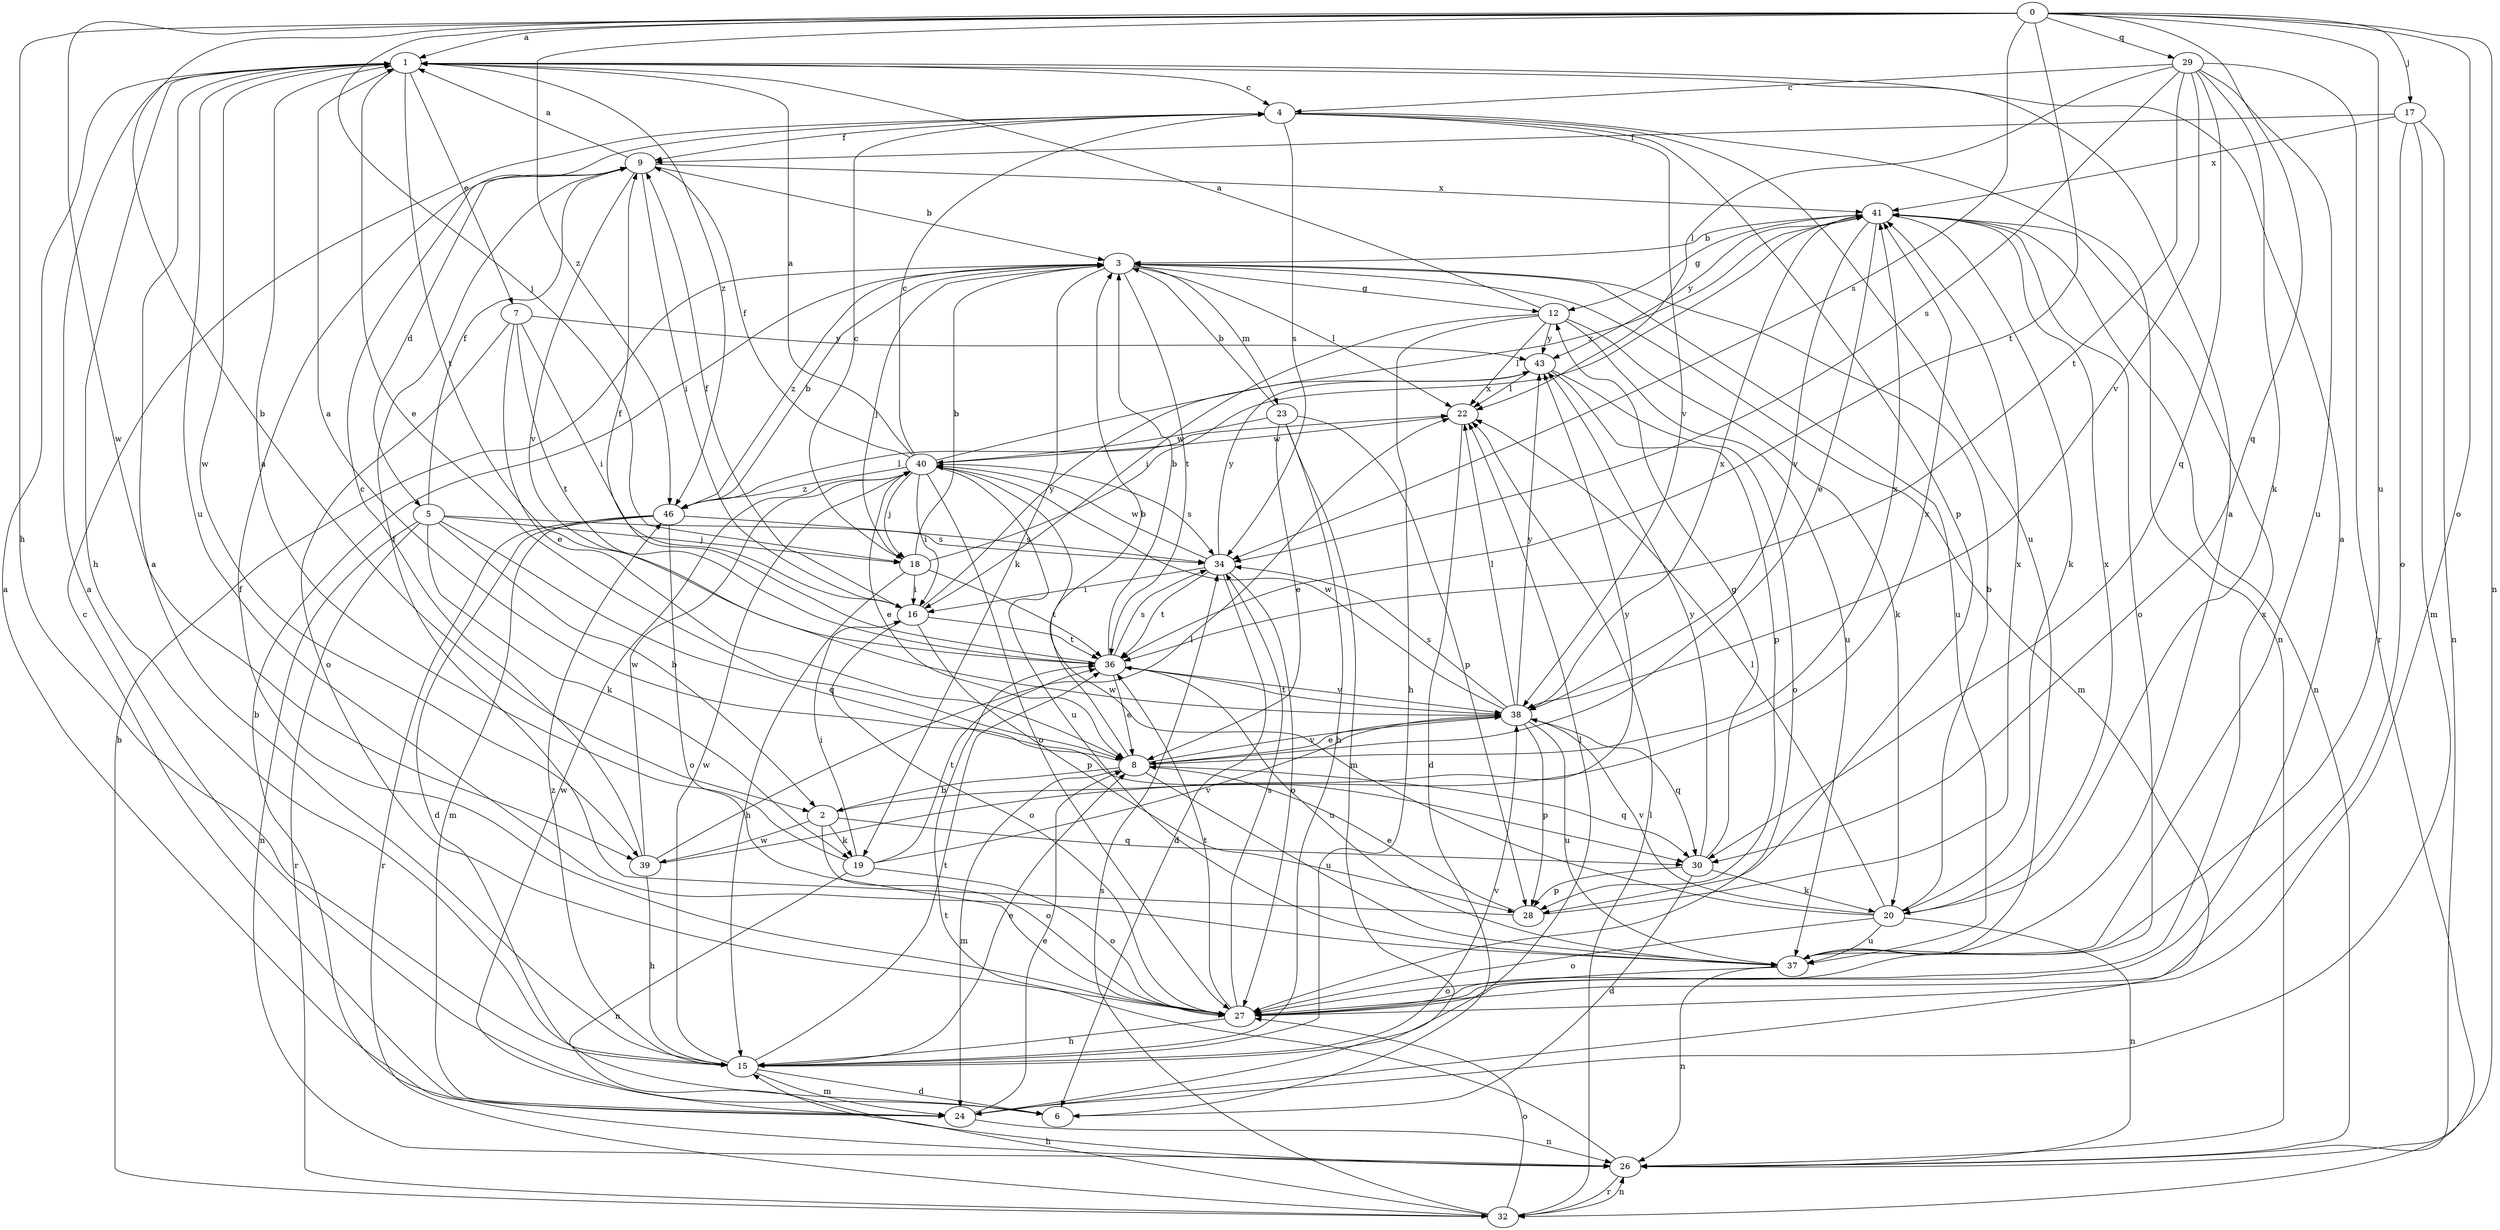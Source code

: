 strict digraph  {
0;
1;
2;
3;
4;
5;
6;
7;
8;
9;
12;
15;
16;
17;
18;
19;
20;
22;
23;
24;
26;
27;
28;
29;
30;
32;
34;
36;
37;
38;
39;
40;
41;
43;
46;
0 -> 1  [label=a];
0 -> 2  [label=b];
0 -> 15  [label=h];
0 -> 17  [label=j];
0 -> 18  [label=j];
0 -> 26  [label=n];
0 -> 27  [label=o];
0 -> 29  [label=q];
0 -> 30  [label=q];
0 -> 34  [label=s];
0 -> 36  [label=t];
0 -> 37  [label=u];
0 -> 39  [label=w];
0 -> 46  [label=z];
1 -> 4  [label=c];
1 -> 7  [label=e];
1 -> 8  [label=e];
1 -> 15  [label=h];
1 -> 36  [label=t];
1 -> 37  [label=u];
1 -> 39  [label=w];
1 -> 46  [label=z];
2 -> 19  [label=k];
2 -> 27  [label=o];
2 -> 30  [label=q];
2 -> 39  [label=w];
2 -> 41  [label=x];
3 -> 12  [label=g];
3 -> 18  [label=j];
3 -> 19  [label=k];
3 -> 22  [label=l];
3 -> 23  [label=m];
3 -> 24  [label=m];
3 -> 36  [label=t];
3 -> 37  [label=u];
3 -> 46  [label=z];
4 -> 9  [label=f];
4 -> 26  [label=n];
4 -> 28  [label=p];
4 -> 34  [label=s];
4 -> 37  [label=u];
4 -> 38  [label=v];
5 -> 2  [label=b];
5 -> 9  [label=f];
5 -> 18  [label=j];
5 -> 19  [label=k];
5 -> 26  [label=n];
5 -> 30  [label=q];
5 -> 32  [label=r];
5 -> 34  [label=s];
6 -> 1  [label=a];
7 -> 8  [label=e];
7 -> 16  [label=i];
7 -> 27  [label=o];
7 -> 36  [label=t];
7 -> 43  [label=y];
8 -> 1  [label=a];
8 -> 2  [label=b];
8 -> 3  [label=b];
8 -> 24  [label=m];
8 -> 30  [label=q];
8 -> 37  [label=u];
8 -> 38  [label=v];
8 -> 41  [label=x];
9 -> 1  [label=a];
9 -> 3  [label=b];
9 -> 5  [label=d];
9 -> 16  [label=i];
9 -> 38  [label=v];
9 -> 41  [label=x];
12 -> 1  [label=a];
12 -> 15  [label=h];
12 -> 16  [label=i];
12 -> 20  [label=k];
12 -> 22  [label=l];
12 -> 37  [label=u];
12 -> 43  [label=y];
15 -> 1  [label=a];
15 -> 6  [label=d];
15 -> 8  [label=e];
15 -> 22  [label=l];
15 -> 24  [label=m];
15 -> 36  [label=t];
15 -> 38  [label=v];
15 -> 40  [label=w];
15 -> 46  [label=z];
16 -> 9  [label=f];
16 -> 27  [label=o];
16 -> 28  [label=p];
16 -> 36  [label=t];
16 -> 43  [label=y];
17 -> 9  [label=f];
17 -> 24  [label=m];
17 -> 26  [label=n];
17 -> 27  [label=o];
17 -> 41  [label=x];
18 -> 3  [label=b];
18 -> 4  [label=c];
18 -> 15  [label=h];
18 -> 16  [label=i];
18 -> 36  [label=t];
18 -> 41  [label=x];
19 -> 1  [label=a];
19 -> 16  [label=i];
19 -> 26  [label=n];
19 -> 27  [label=o];
19 -> 36  [label=t];
19 -> 38  [label=v];
20 -> 3  [label=b];
20 -> 22  [label=l];
20 -> 26  [label=n];
20 -> 27  [label=o];
20 -> 37  [label=u];
20 -> 38  [label=v];
20 -> 40  [label=w];
20 -> 41  [label=x];
22 -> 6  [label=d];
22 -> 40  [label=w];
23 -> 3  [label=b];
23 -> 8  [label=e];
23 -> 15  [label=h];
23 -> 24  [label=m];
23 -> 28  [label=p];
23 -> 40  [label=w];
24 -> 1  [label=a];
24 -> 4  [label=c];
24 -> 8  [label=e];
24 -> 26  [label=n];
24 -> 40  [label=w];
26 -> 3  [label=b];
26 -> 32  [label=r];
26 -> 36  [label=t];
27 -> 1  [label=a];
27 -> 9  [label=f];
27 -> 15  [label=h];
27 -> 34  [label=s];
27 -> 36  [label=t];
27 -> 41  [label=x];
28 -> 8  [label=e];
28 -> 9  [label=f];
28 -> 41  [label=x];
29 -> 4  [label=c];
29 -> 20  [label=k];
29 -> 22  [label=l];
29 -> 30  [label=q];
29 -> 32  [label=r];
29 -> 34  [label=s];
29 -> 36  [label=t];
29 -> 37  [label=u];
29 -> 38  [label=v];
30 -> 6  [label=d];
30 -> 12  [label=g];
30 -> 20  [label=k];
30 -> 28  [label=p];
30 -> 43  [label=y];
32 -> 3  [label=b];
32 -> 15  [label=h];
32 -> 22  [label=l];
32 -> 26  [label=n];
32 -> 27  [label=o];
32 -> 34  [label=s];
34 -> 6  [label=d];
34 -> 16  [label=i];
34 -> 27  [label=o];
34 -> 36  [label=t];
34 -> 40  [label=w];
34 -> 43  [label=y];
36 -> 3  [label=b];
36 -> 8  [label=e];
36 -> 9  [label=f];
36 -> 34  [label=s];
36 -> 37  [label=u];
36 -> 38  [label=v];
37 -> 1  [label=a];
37 -> 26  [label=n];
37 -> 27  [label=o];
38 -> 8  [label=e];
38 -> 22  [label=l];
38 -> 28  [label=p];
38 -> 30  [label=q];
38 -> 34  [label=s];
38 -> 36  [label=t];
38 -> 37  [label=u];
38 -> 40  [label=w];
38 -> 41  [label=x];
38 -> 43  [label=y];
39 -> 4  [label=c];
39 -> 15  [label=h];
39 -> 22  [label=l];
39 -> 40  [label=w];
39 -> 43  [label=y];
40 -> 1  [label=a];
40 -> 4  [label=c];
40 -> 8  [label=e];
40 -> 9  [label=f];
40 -> 16  [label=i];
40 -> 18  [label=j];
40 -> 27  [label=o];
40 -> 34  [label=s];
40 -> 37  [label=u];
40 -> 41  [label=x];
40 -> 46  [label=z];
41 -> 3  [label=b];
41 -> 8  [label=e];
41 -> 12  [label=g];
41 -> 20  [label=k];
41 -> 26  [label=n];
41 -> 27  [label=o];
41 -> 38  [label=v];
41 -> 43  [label=y];
43 -> 22  [label=l];
43 -> 27  [label=o];
43 -> 28  [label=p];
46 -> 3  [label=b];
46 -> 6  [label=d];
46 -> 22  [label=l];
46 -> 24  [label=m];
46 -> 27  [label=o];
46 -> 32  [label=r];
46 -> 34  [label=s];
}
